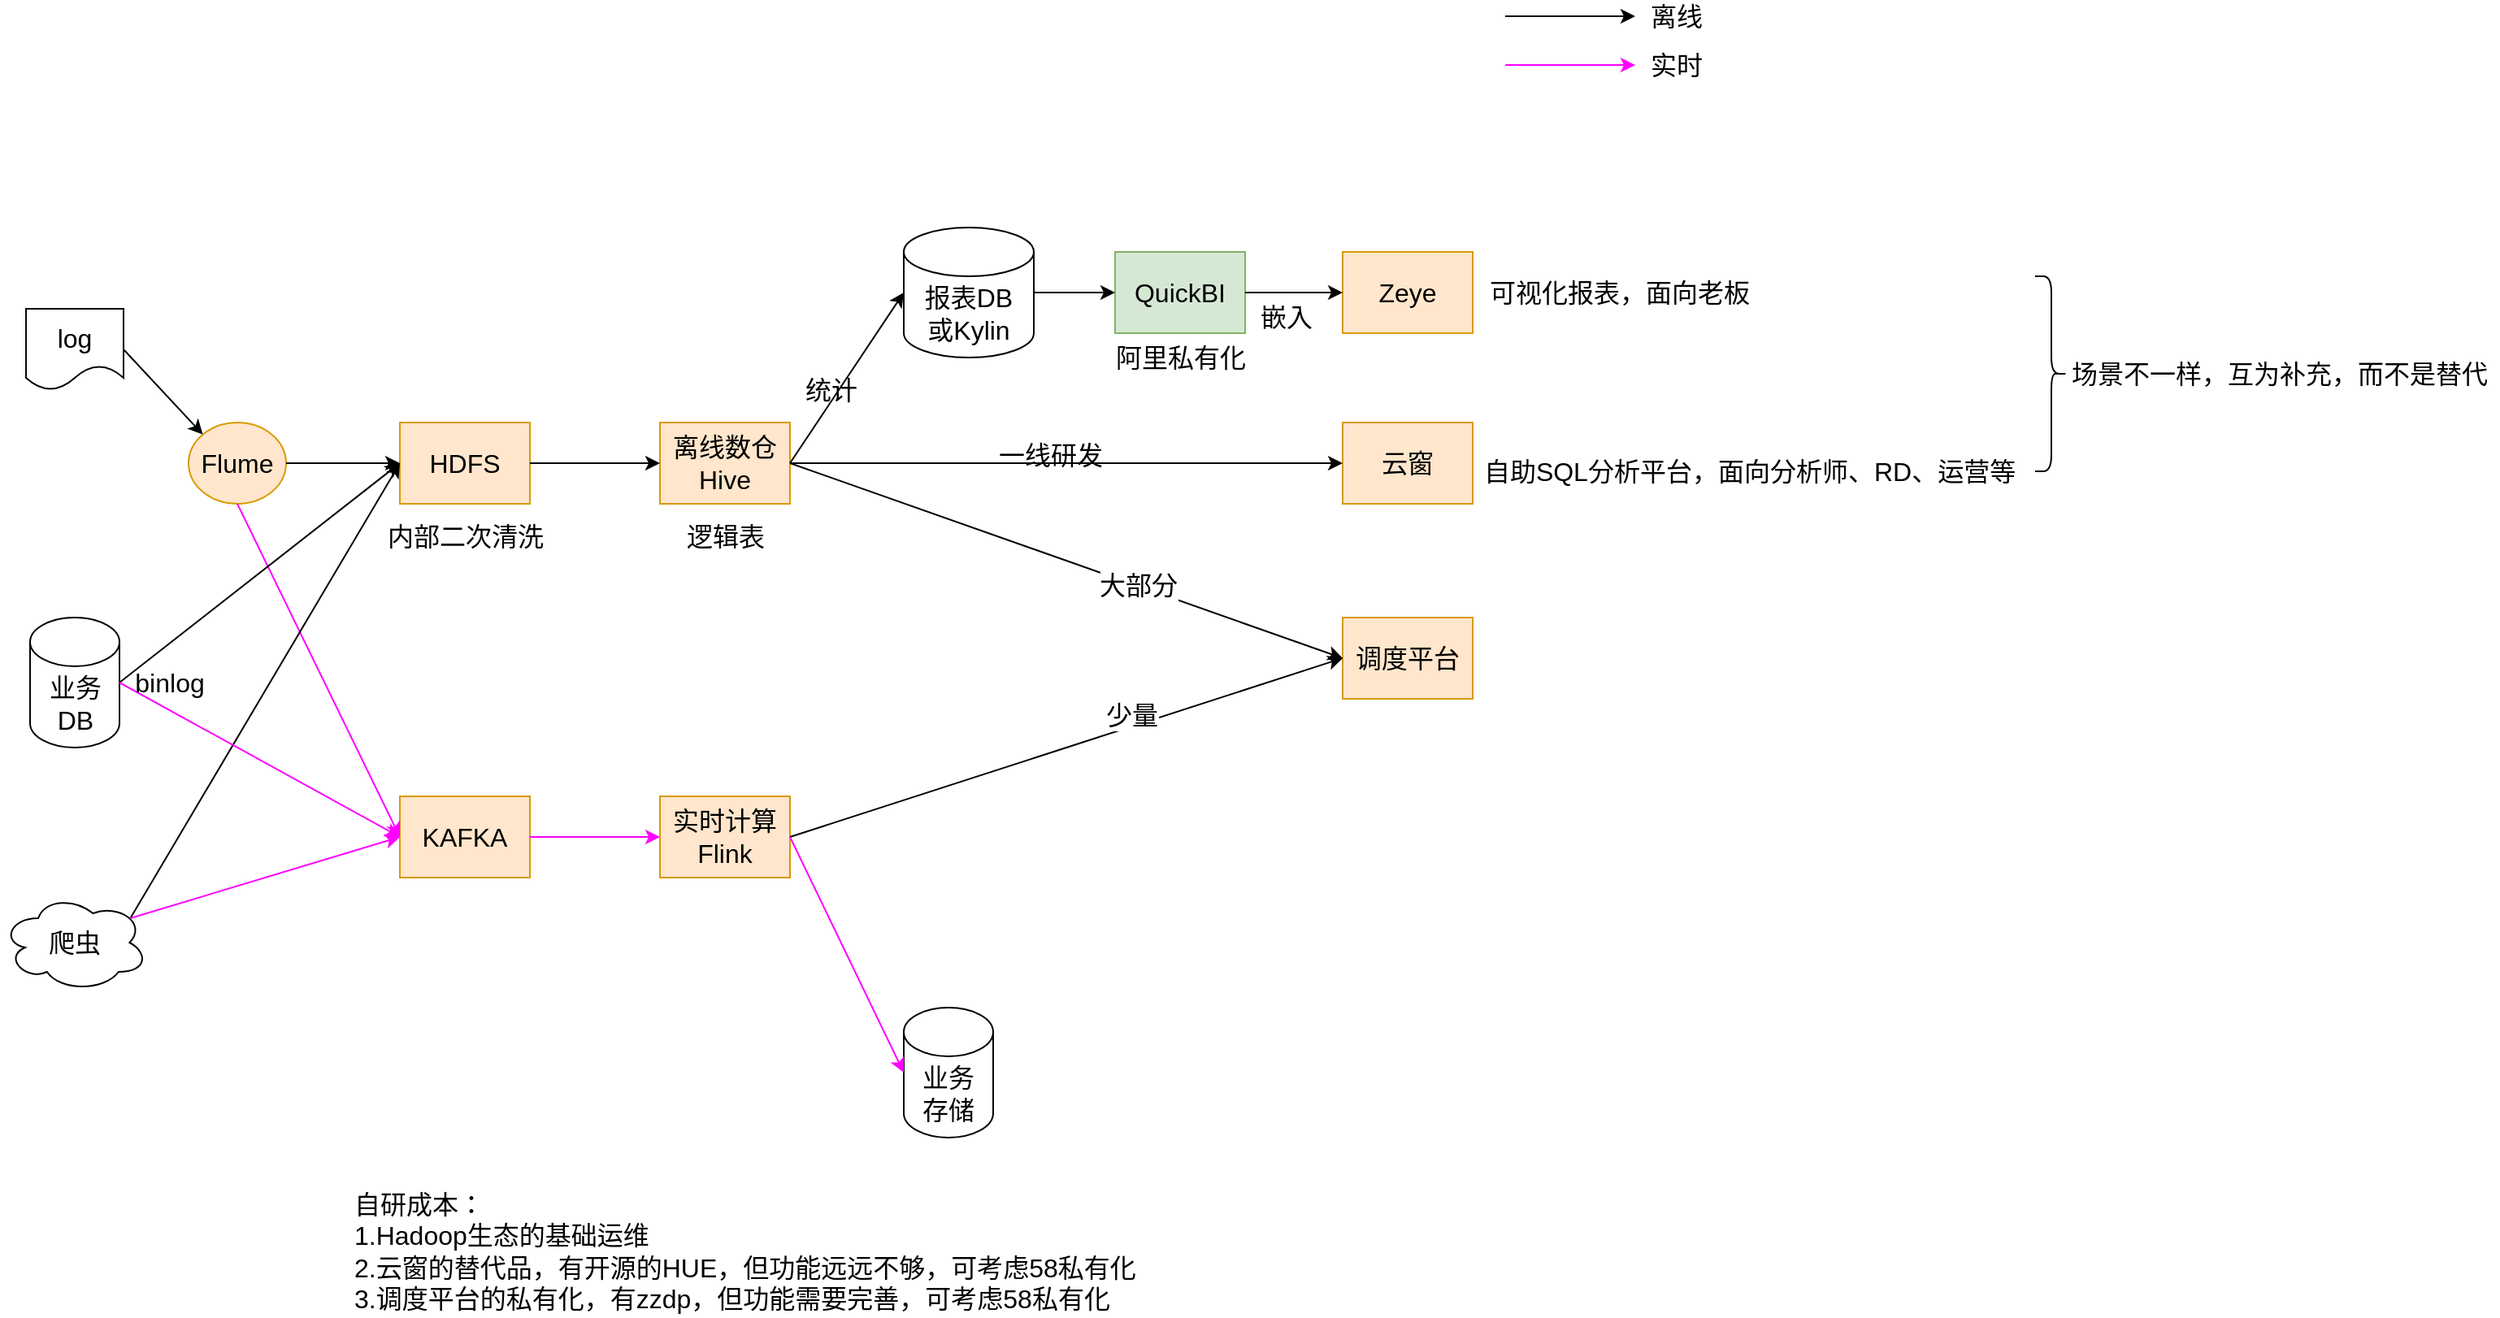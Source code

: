 <mxfile version="17.4.3" type="github">
  <diagram id="TMgxbQlVMmeY9P32GQ1a" name="Page-1">
    <mxGraphModel dx="1181" dy="712" grid="1" gridSize="10" guides="1" tooltips="1" connect="1" arrows="1" fold="1" page="1" pageScale="1" pageWidth="827" pageHeight="1169" math="0" shadow="0">
      <root>
        <mxCell id="0" />
        <mxCell id="1" parent="0" />
        <mxCell id="b4gnppYfoSFITk3-e2fL-1" value="&lt;font style=&quot;font-size: 16px&quot;&gt;log&lt;/font&gt;" style="shape=document;whiteSpace=wrap;html=1;boundedLbl=1;" parent="1" vertex="1">
          <mxGeometry x="80" y="200" width="60" height="50" as="geometry" />
        </mxCell>
        <mxCell id="b4gnppYfoSFITk3-e2fL-2" value="业务DB" style="shape=cylinder3;whiteSpace=wrap;html=1;boundedLbl=1;backgroundOutline=1;size=15;fontSize=16;" parent="1" vertex="1">
          <mxGeometry x="82.5" y="390" width="55" height="80" as="geometry" />
        </mxCell>
        <mxCell id="b4gnppYfoSFITk3-e2fL-3" value="爬虫" style="ellipse;shape=cloud;whiteSpace=wrap;html=1;fontSize=16;" parent="1" vertex="1">
          <mxGeometry x="65" y="560" width="90" height="60" as="geometry" />
        </mxCell>
        <mxCell id="b4gnppYfoSFITk3-e2fL-4" value="HDFS" style="rounded=0;whiteSpace=wrap;html=1;fontSize=16;fillColor=#ffe6cc;strokeColor=#d79b00;" parent="1" vertex="1">
          <mxGeometry x="310" y="270" width="80" height="50" as="geometry" />
        </mxCell>
        <mxCell id="b4gnppYfoSFITk3-e2fL-6" value="Flume" style="ellipse;whiteSpace=wrap;html=1;fontSize=16;fillColor=#ffe6cc;strokeColor=#d79b00;" parent="1" vertex="1">
          <mxGeometry x="180" y="270" width="60" height="50" as="geometry" />
        </mxCell>
        <mxCell id="b4gnppYfoSFITk3-e2fL-7" value="KAFKA" style="rounded=0;whiteSpace=wrap;html=1;fontSize=16;fillColor=#ffe6cc;strokeColor=#d79b00;" parent="1" vertex="1">
          <mxGeometry x="310" y="500" width="80" height="50" as="geometry" />
        </mxCell>
        <mxCell id="b4gnppYfoSFITk3-e2fL-9" value="" style="endArrow=classic;html=1;rounded=0;fontSize=16;exitX=1;exitY=0.5;exitDx=0;exitDy=0;entryX=0;entryY=0;entryDx=0;entryDy=0;" parent="1" source="b4gnppYfoSFITk3-e2fL-1" target="b4gnppYfoSFITk3-e2fL-6" edge="1">
          <mxGeometry width="50" height="50" relative="1" as="geometry">
            <mxPoint x="210" y="430" as="sourcePoint" />
            <mxPoint x="260" y="380" as="targetPoint" />
          </mxGeometry>
        </mxCell>
        <mxCell id="b4gnppYfoSFITk3-e2fL-10" value="" style="endArrow=classic;html=1;rounded=0;fontSize=16;exitX=1;exitY=0.5;exitDx=0;exitDy=0;entryX=0;entryY=0.5;entryDx=0;entryDy=0;" parent="1" source="b4gnppYfoSFITk3-e2fL-6" target="b4gnppYfoSFITk3-e2fL-4" edge="1">
          <mxGeometry width="50" height="50" relative="1" as="geometry">
            <mxPoint x="150" y="235" as="sourcePoint" />
            <mxPoint x="198.787" y="287.322" as="targetPoint" />
          </mxGeometry>
        </mxCell>
        <mxCell id="b4gnppYfoSFITk3-e2fL-11" value="" style="endArrow=classic;html=1;rounded=0;fontSize=16;exitX=0.5;exitY=1;exitDx=0;exitDy=0;entryX=0;entryY=0.5;entryDx=0;entryDy=0;strokeColor=#FF00FF;" parent="1" source="b4gnppYfoSFITk3-e2fL-6" target="b4gnppYfoSFITk3-e2fL-7" edge="1">
          <mxGeometry width="50" height="50" relative="1" as="geometry">
            <mxPoint x="250" y="305" as="sourcePoint" />
            <mxPoint x="320" y="305" as="targetPoint" />
          </mxGeometry>
        </mxCell>
        <mxCell id="b4gnppYfoSFITk3-e2fL-12" value="" style="endArrow=classic;html=1;rounded=0;fontSize=16;exitX=1;exitY=0.5;exitDx=0;exitDy=0;entryX=0;entryY=0.5;entryDx=0;entryDy=0;exitPerimeter=0;" parent="1" source="b4gnppYfoSFITk3-e2fL-2" target="b4gnppYfoSFITk3-e2fL-4" edge="1">
          <mxGeometry width="50" height="50" relative="1" as="geometry">
            <mxPoint x="250" y="305" as="sourcePoint" />
            <mxPoint x="320" y="305" as="targetPoint" />
          </mxGeometry>
        </mxCell>
        <mxCell id="b4gnppYfoSFITk3-e2fL-13" value="" style="endArrow=classic;html=1;rounded=0;fontSize=16;exitX=0.88;exitY=0.25;exitDx=0;exitDy=0;entryX=0;entryY=0.5;entryDx=0;entryDy=0;exitPerimeter=0;" parent="1" source="b4gnppYfoSFITk3-e2fL-3" target="b4gnppYfoSFITk3-e2fL-4" edge="1">
          <mxGeometry width="50" height="50" relative="1" as="geometry">
            <mxPoint x="147.5" y="440" as="sourcePoint" />
            <mxPoint x="320" y="305" as="targetPoint" />
          </mxGeometry>
        </mxCell>
        <mxCell id="b4gnppYfoSFITk3-e2fL-14" value="内部二次清洗" style="text;html=1;align=center;verticalAlign=middle;resizable=0;points=[];autosize=1;strokeColor=none;fillColor=none;fontSize=16;" parent="1" vertex="1">
          <mxGeometry x="295" y="330" width="110" height="20" as="geometry" />
        </mxCell>
        <mxCell id="b4gnppYfoSFITk3-e2fL-15" value="离线数仓&lt;br&gt;Hive" style="rounded=0;whiteSpace=wrap;html=1;fontSize=16;fillColor=#ffe6cc;strokeColor=#d79b00;" parent="1" vertex="1">
          <mxGeometry x="470" y="270" width="80" height="50" as="geometry" />
        </mxCell>
        <mxCell id="b4gnppYfoSFITk3-e2fL-16" value="实时计算&lt;br&gt;Flink" style="rounded=0;whiteSpace=wrap;html=1;fontSize=16;fillColor=#ffe6cc;strokeColor=#d79b00;" parent="1" vertex="1">
          <mxGeometry x="470" y="500" width="80" height="50" as="geometry" />
        </mxCell>
        <mxCell id="b4gnppYfoSFITk3-e2fL-18" value="逻辑表" style="text;html=1;align=center;verticalAlign=middle;resizable=0;points=[];autosize=1;strokeColor=none;fillColor=none;fontSize=16;" parent="1" vertex="1">
          <mxGeometry x="480" y="330" width="60" height="20" as="geometry" />
        </mxCell>
        <mxCell id="b4gnppYfoSFITk3-e2fL-20" value="报表DB&lt;br&gt;或Kylin" style="shape=cylinder3;whiteSpace=wrap;html=1;boundedLbl=1;backgroundOutline=1;size=15;fontSize=16;" parent="1" vertex="1">
          <mxGeometry x="620" y="150" width="80" height="80" as="geometry" />
        </mxCell>
        <mxCell id="b4gnppYfoSFITk3-e2fL-21" value="QuickBI" style="rounded=0;whiteSpace=wrap;html=1;fontSize=16;fillColor=#d5e8d4;strokeColor=#82b366;" parent="1" vertex="1">
          <mxGeometry x="750" y="165" width="80" height="50" as="geometry" />
        </mxCell>
        <mxCell id="b4gnppYfoSFITk3-e2fL-22" value="Zeye" style="rounded=0;whiteSpace=wrap;html=1;fontSize=16;fillColor=#ffe6cc;strokeColor=#d79b00;" parent="1" vertex="1">
          <mxGeometry x="890" y="165" width="80" height="50" as="geometry" />
        </mxCell>
        <mxCell id="b4gnppYfoSFITk3-e2fL-23" value="" style="endArrow=classic;html=1;rounded=0;fontSize=16;exitX=1;exitY=0.5;exitDx=0;exitDy=0;entryX=0;entryY=0.5;entryDx=0;entryDy=0;" parent="1" source="b4gnppYfoSFITk3-e2fL-4" target="b4gnppYfoSFITk3-e2fL-15" edge="1">
          <mxGeometry width="50" height="50" relative="1" as="geometry">
            <mxPoint x="250" y="305" as="sourcePoint" />
            <mxPoint x="320" y="305" as="targetPoint" />
          </mxGeometry>
        </mxCell>
        <mxCell id="b4gnppYfoSFITk3-e2fL-24" value="" style="endArrow=classic;html=1;rounded=0;fontSize=16;exitX=1;exitY=0.5;exitDx=0;exitDy=0;entryX=0;entryY=0.5;entryDx=0;entryDy=0;entryPerimeter=0;" parent="1" source="b4gnppYfoSFITk3-e2fL-15" target="b4gnppYfoSFITk3-e2fL-20" edge="1">
          <mxGeometry width="50" height="50" relative="1" as="geometry">
            <mxPoint x="400" y="305" as="sourcePoint" />
            <mxPoint x="480" y="305" as="targetPoint" />
          </mxGeometry>
        </mxCell>
        <mxCell id="b4gnppYfoSFITk3-e2fL-25" value="" style="endArrow=classic;html=1;rounded=0;fontSize=16;exitX=1;exitY=0.5;exitDx=0;exitDy=0;entryX=0;entryY=0.5;entryDx=0;entryDy=0;exitPerimeter=0;" parent="1" source="b4gnppYfoSFITk3-e2fL-20" target="b4gnppYfoSFITk3-e2fL-21" edge="1">
          <mxGeometry width="50" height="50" relative="1" as="geometry">
            <mxPoint x="560" y="305" as="sourcePoint" />
            <mxPoint x="630" y="200" as="targetPoint" />
          </mxGeometry>
        </mxCell>
        <mxCell id="b4gnppYfoSFITk3-e2fL-26" value="" style="endArrow=classic;html=1;rounded=0;fontSize=16;exitX=1;exitY=0.5;exitDx=0;exitDy=0;entryX=0;entryY=0.5;entryDx=0;entryDy=0;" parent="1" source="b4gnppYfoSFITk3-e2fL-21" target="b4gnppYfoSFITk3-e2fL-22" edge="1">
          <mxGeometry width="50" height="50" relative="1" as="geometry">
            <mxPoint x="685" y="200" as="sourcePoint" />
            <mxPoint x="760" y="200" as="targetPoint" />
          </mxGeometry>
        </mxCell>
        <mxCell id="b4gnppYfoSFITk3-e2fL-27" value="嵌入" style="text;html=1;align=center;verticalAlign=middle;resizable=0;points=[];autosize=1;strokeColor=none;fillColor=none;fontSize=16;" parent="1" vertex="1">
          <mxGeometry x="830" y="195" width="50" height="20" as="geometry" />
        </mxCell>
        <mxCell id="b4gnppYfoSFITk3-e2fL-28" value="云窗" style="rounded=0;whiteSpace=wrap;html=1;fontSize=16;fillColor=#ffe6cc;strokeColor=#d79b00;" parent="1" vertex="1">
          <mxGeometry x="890" y="270" width="80" height="50" as="geometry" />
        </mxCell>
        <mxCell id="b4gnppYfoSFITk3-e2fL-29" value="" style="endArrow=classic;html=1;rounded=0;fontSize=16;exitX=1;exitY=0.5;exitDx=0;exitDy=0;entryX=0;entryY=0.5;entryDx=0;entryDy=0;" parent="1" source="b4gnppYfoSFITk3-e2fL-15" target="b4gnppYfoSFITk3-e2fL-28" edge="1">
          <mxGeometry width="50" height="50" relative="1" as="geometry">
            <mxPoint x="560" y="305" as="sourcePoint" />
            <mxPoint x="630" y="200" as="targetPoint" />
          </mxGeometry>
        </mxCell>
        <mxCell id="b4gnppYfoSFITk3-e2fL-30" value="调度平台" style="rounded=0;whiteSpace=wrap;html=1;fontSize=16;fillColor=#ffe6cc;strokeColor=#d79b00;" parent="1" vertex="1">
          <mxGeometry x="890" y="390" width="80" height="50" as="geometry" />
        </mxCell>
        <mxCell id="b4gnppYfoSFITk3-e2fL-31" value="" style="endArrow=classic;html=1;rounded=0;fontSize=16;exitX=1;exitY=0.5;exitDx=0;exitDy=0;entryX=0;entryY=0.5;entryDx=0;entryDy=0;" parent="1" source="b4gnppYfoSFITk3-e2fL-15" target="b4gnppYfoSFITk3-e2fL-30" edge="1">
          <mxGeometry width="50" height="50" relative="1" as="geometry">
            <mxPoint x="560" y="305" as="sourcePoint" />
            <mxPoint x="900" y="305" as="targetPoint" />
          </mxGeometry>
        </mxCell>
        <mxCell id="qtKlCRNCfXGgiiKGvy_T-9" value="大部分" style="edgeLabel;html=1;align=center;verticalAlign=middle;resizable=0;points=[];fontSize=16;" parent="b4gnppYfoSFITk3-e2fL-31" vertex="1" connectable="0">
          <mxGeometry x="0.258" relative="1" as="geometry">
            <mxPoint y="-1" as="offset" />
          </mxGeometry>
        </mxCell>
        <mxCell id="b4gnppYfoSFITk3-e2fL-32" value="" style="endArrow=classic;html=1;rounded=0;fontSize=16;exitX=1;exitY=0.5;exitDx=0;exitDy=0;entryX=0;entryY=0.5;entryDx=0;entryDy=0;" parent="1" source="b4gnppYfoSFITk3-e2fL-16" target="b4gnppYfoSFITk3-e2fL-30" edge="1">
          <mxGeometry width="50" height="50" relative="1" as="geometry">
            <mxPoint x="560" y="305" as="sourcePoint" />
            <mxPoint x="900" y="425" as="targetPoint" />
          </mxGeometry>
        </mxCell>
        <mxCell id="qtKlCRNCfXGgiiKGvy_T-10" value="少量" style="edgeLabel;html=1;align=center;verticalAlign=middle;resizable=0;points=[];fontSize=16;" parent="b4gnppYfoSFITk3-e2fL-32" vertex="1" connectable="0">
          <mxGeometry x="0.241" y="3" relative="1" as="geometry">
            <mxPoint y="-4" as="offset" />
          </mxGeometry>
        </mxCell>
        <mxCell id="b4gnppYfoSFITk3-e2fL-33" value="" style="endArrow=classic;html=1;rounded=0;fontSize=16;exitX=1;exitY=0.5;exitDx=0;exitDy=0;entryX=0;entryY=0.5;entryDx=0;entryDy=0;strokeColor=#FF00FF;" parent="1" source="b4gnppYfoSFITk3-e2fL-7" target="b4gnppYfoSFITk3-e2fL-16" edge="1">
          <mxGeometry width="50" height="50" relative="1" as="geometry">
            <mxPoint x="220" y="330" as="sourcePoint" />
            <mxPoint x="320" y="535" as="targetPoint" />
          </mxGeometry>
        </mxCell>
        <mxCell id="b4gnppYfoSFITk3-e2fL-34" value="业务&lt;br&gt;存储" style="shape=cylinder3;whiteSpace=wrap;html=1;boundedLbl=1;backgroundOutline=1;size=15;fontSize=16;" parent="1" vertex="1">
          <mxGeometry x="620" y="630" width="55" height="80" as="geometry" />
        </mxCell>
        <mxCell id="b4gnppYfoSFITk3-e2fL-35" value="" style="endArrow=classic;html=1;rounded=0;fontSize=16;exitX=1;exitY=0.5;exitDx=0;exitDy=0;entryX=0;entryY=0.5;entryDx=0;entryDy=0;strokeColor=#FF00FF;entryPerimeter=0;" parent="1" source="b4gnppYfoSFITk3-e2fL-16" target="b4gnppYfoSFITk3-e2fL-34" edge="1">
          <mxGeometry width="50" height="50" relative="1" as="geometry">
            <mxPoint x="400" y="535" as="sourcePoint" />
            <mxPoint x="480" y="535" as="targetPoint" />
          </mxGeometry>
        </mxCell>
        <mxCell id="qtKlCRNCfXGgiiKGvy_T-1" value="阿里私有化" style="text;html=1;align=center;verticalAlign=middle;resizable=0;points=[];autosize=1;strokeColor=none;fillColor=none;fontSize=16;" parent="1" vertex="1">
          <mxGeometry x="740" y="220" width="100" height="20" as="geometry" />
        </mxCell>
        <mxCell id="qtKlCRNCfXGgiiKGvy_T-2" value="自研成本：&lt;br&gt;1.Hadoop生态的基础运维&lt;br&gt;2.云窗的替代品，有开源的HUE，但功能远远不够，可考虑58私有化&lt;br&gt;3.调度平台的私有化，有zzdp，但功能需要完善，可考虑58私有化" style="text;html=1;align=left;verticalAlign=middle;resizable=0;points=[];autosize=1;strokeColor=none;fillColor=none;fontSize=16;" parent="1" vertex="1">
          <mxGeometry x="280" y="740" width="500" height="80" as="geometry" />
        </mxCell>
        <mxCell id="qtKlCRNCfXGgiiKGvy_T-3" value="可视化报表，面向老板" style="text;html=1;align=center;verticalAlign=middle;resizable=0;points=[];autosize=1;strokeColor=none;fillColor=none;fontSize=16;" parent="1" vertex="1">
          <mxGeometry x="970" y="180" width="180" height="20" as="geometry" />
        </mxCell>
        <mxCell id="qtKlCRNCfXGgiiKGvy_T-4" value="自助SQL分析平台，面向分析师、RD、运营等" style="text;html=1;align=center;verticalAlign=middle;resizable=0;points=[];autosize=1;strokeColor=none;fillColor=none;fontSize=16;" parent="1" vertex="1">
          <mxGeometry x="970" y="290" width="340" height="20" as="geometry" />
        </mxCell>
        <mxCell id="qtKlCRNCfXGgiiKGvy_T-5" value="" style="shape=curlyBracket;whiteSpace=wrap;html=1;rounded=1;flipH=1;fontSize=16;" parent="1" vertex="1">
          <mxGeometry x="1316" y="180" width="20" height="120" as="geometry" />
        </mxCell>
        <mxCell id="qtKlCRNCfXGgiiKGvy_T-6" value="场景不一样，互为补充，而不是替代" style="text;html=1;align=center;verticalAlign=middle;resizable=0;points=[];autosize=1;strokeColor=none;fillColor=none;fontSize=16;" parent="1" vertex="1">
          <mxGeometry x="1331" y="230" width="270" height="20" as="geometry" />
        </mxCell>
        <mxCell id="qtKlCRNCfXGgiiKGvy_T-7" value="统计" style="text;html=1;align=center;verticalAlign=middle;resizable=0;points=[];autosize=1;strokeColor=none;fillColor=none;fontSize=16;" parent="1" vertex="1">
          <mxGeometry x="550" y="240" width="50" height="20" as="geometry" />
        </mxCell>
        <mxCell id="qtKlCRNCfXGgiiKGvy_T-8" value="一线研发" style="text;html=1;align=center;verticalAlign=middle;resizable=0;points=[];autosize=1;strokeColor=none;fillColor=none;fontSize=16;" parent="1" vertex="1">
          <mxGeometry x="670" y="280" width="80" height="20" as="geometry" />
        </mxCell>
        <mxCell id="qtKlCRNCfXGgiiKGvy_T-12" value="" style="endArrow=classic;html=1;rounded=0;fontSize=16;exitX=1;exitY=0.5;exitDx=0;exitDy=0;entryX=0;entryY=0.5;entryDx=0;entryDy=0;strokeColor=#FF00FF;exitPerimeter=0;" parent="1" source="b4gnppYfoSFITk3-e2fL-2" target="b4gnppYfoSFITk3-e2fL-7" edge="1">
          <mxGeometry width="50" height="50" relative="1" as="geometry">
            <mxPoint x="220" y="330" as="sourcePoint" />
            <mxPoint x="320" y="535" as="targetPoint" />
          </mxGeometry>
        </mxCell>
        <mxCell id="qtKlCRNCfXGgiiKGvy_T-13" value="binlog" style="text;html=1;align=center;verticalAlign=middle;resizable=0;points=[];autosize=1;strokeColor=none;fillColor=none;fontSize=16;" parent="1" vertex="1">
          <mxGeometry x="137.5" y="420" width="60" height="20" as="geometry" />
        </mxCell>
        <mxCell id="qtKlCRNCfXGgiiKGvy_T-14" value="" style="endArrow=classic;html=1;rounded=0;fontSize=16;exitX=0.88;exitY=0.25;exitDx=0;exitDy=0;entryX=0;entryY=0.5;entryDx=0;entryDy=0;strokeColor=#FF00FF;exitPerimeter=0;" parent="1" source="b4gnppYfoSFITk3-e2fL-3" target="b4gnppYfoSFITk3-e2fL-7" edge="1">
          <mxGeometry width="50" height="50" relative="1" as="geometry">
            <mxPoint x="147.5" y="440" as="sourcePoint" />
            <mxPoint x="320" y="535" as="targetPoint" />
          </mxGeometry>
        </mxCell>
        <mxCell id="qtKlCRNCfXGgiiKGvy_T-15" value="" style="endArrow=classic;html=1;rounded=0;fontSize=16;exitX=1;exitY=0.5;exitDx=0;exitDy=0;entryX=0;entryY=0.5;entryDx=0;entryDy=0;" parent="1" edge="1">
          <mxGeometry width="50" height="50" relative="1" as="geometry">
            <mxPoint x="990" y="20" as="sourcePoint" />
            <mxPoint x="1070" y="20" as="targetPoint" />
          </mxGeometry>
        </mxCell>
        <mxCell id="qtKlCRNCfXGgiiKGvy_T-16" value="离线" style="text;html=1;align=center;verticalAlign=middle;resizable=0;points=[];autosize=1;strokeColor=none;fillColor=none;fontSize=16;" parent="1" vertex="1">
          <mxGeometry x="1070" y="10" width="50" height="20" as="geometry" />
        </mxCell>
        <mxCell id="qtKlCRNCfXGgiiKGvy_T-17" value="" style="endArrow=classic;html=1;rounded=0;fontSize=16;exitX=1;exitY=0.5;exitDx=0;exitDy=0;entryX=0;entryY=0.5;entryDx=0;entryDy=0;strokeColor=#FF00FF;" parent="1" edge="1">
          <mxGeometry width="50" height="50" relative="1" as="geometry">
            <mxPoint x="990" y="50" as="sourcePoint" />
            <mxPoint x="1070" y="50" as="targetPoint" />
          </mxGeometry>
        </mxCell>
        <mxCell id="qtKlCRNCfXGgiiKGvy_T-18" value="实时" style="text;html=1;align=center;verticalAlign=middle;resizable=0;points=[];autosize=1;strokeColor=none;fillColor=none;fontSize=16;" parent="1" vertex="1">
          <mxGeometry x="1070" y="40" width="50" height="20" as="geometry" />
        </mxCell>
      </root>
    </mxGraphModel>
  </diagram>
</mxfile>
